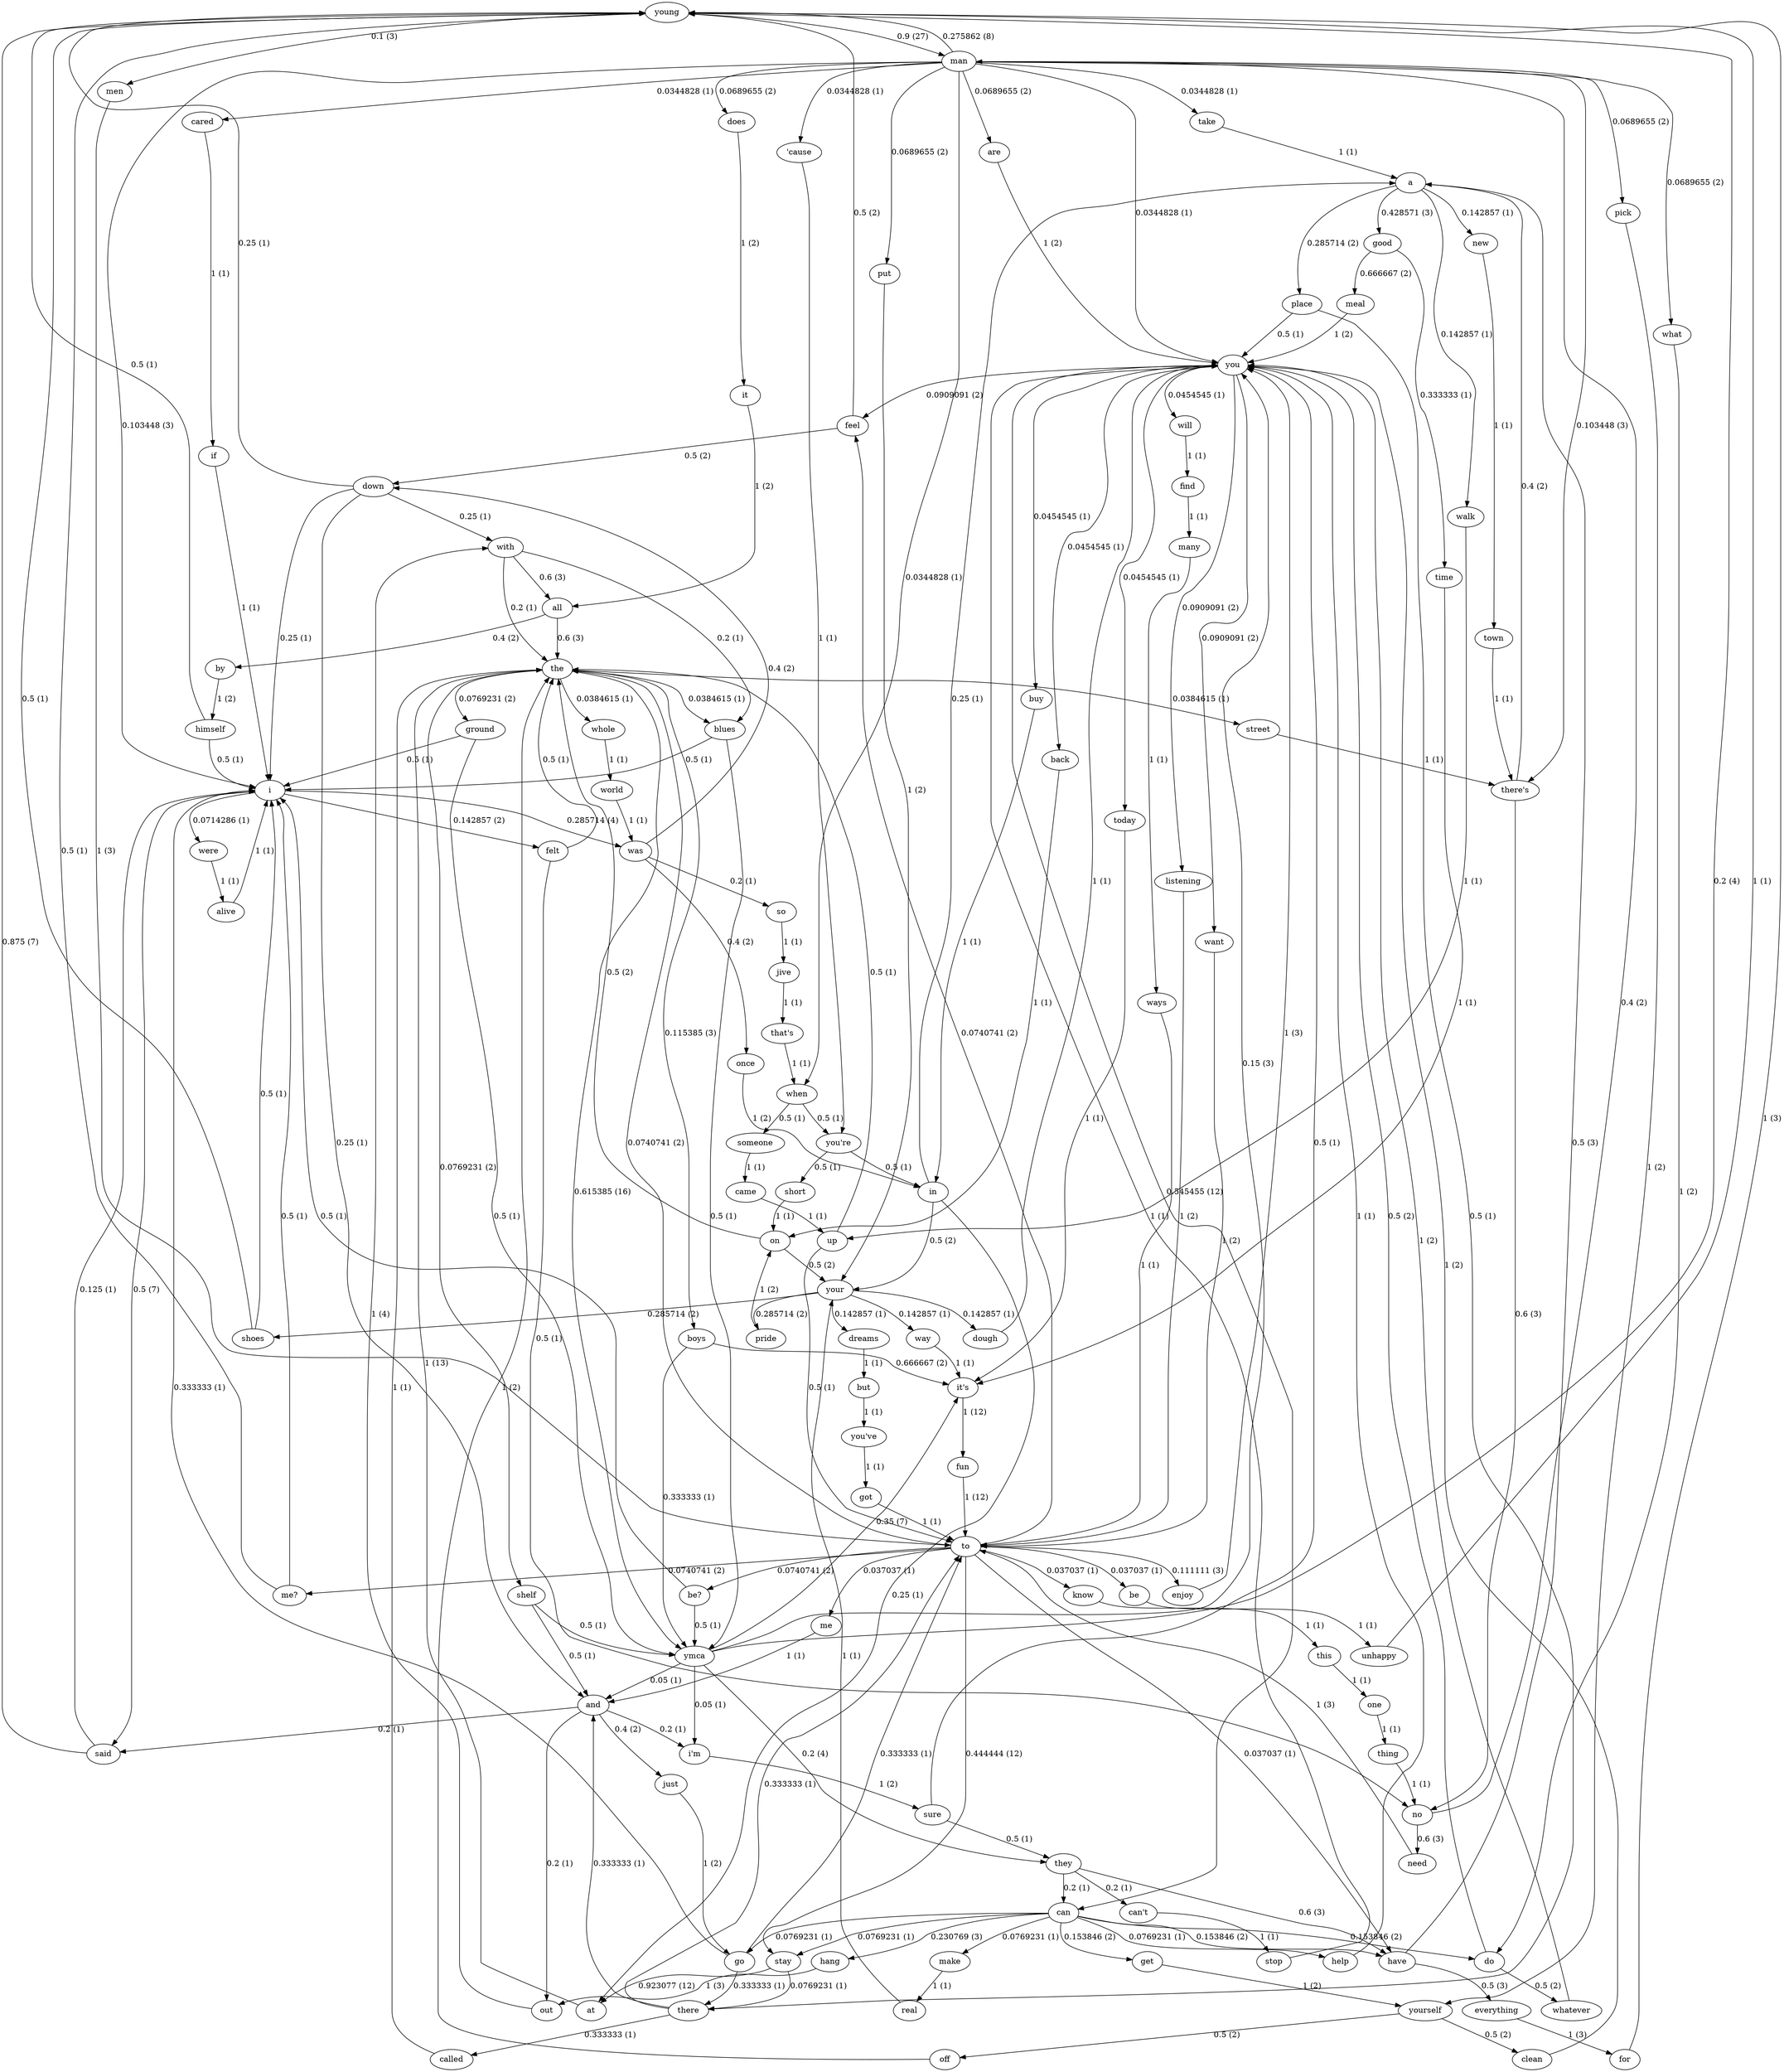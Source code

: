 digraph G {
"young"
"young" -> "man" [label="0.9 (27)"]
"young" -> "men" [label="0.1 (3)"]
"there's"
"there's" -> "no" [label="0.6 (3)"]
"there's" -> "a" [label="0.4 (2)"]
"thing"
"thing" -> "no" [label="1 (1)"]
"whatever"
"whatever" -> "you" [label="1 (2)"]
"man"
"man" -> "there's" [label="0.103448 (3)"]
"man" -> "pick" [label="0.0689655 (2)"]
"man" -> "'cause" [label="0.0344828 (1)"]
"man" -> "when" [label="0.0344828 (1)"]
"man" -> "are" [label="0.0689655 (2)"]
"man" -> "what" [label="0.0689655 (2)"]
"man" -> "you" [label="0.0344828 (1)"]
"man" -> "does" [label="0.0689655 (2)"]
"man" -> "put" [label="0.0689655 (2)"]
"man" -> "i" [label="0.103448 (3)"]
"man" -> "cared" [label="0.0344828 (1)"]
"man" -> "take" [label="0.0344828 (1)"]
"man" -> "young" [label="0.275862 (8)"]
"no"
"no" -> "need" [label="0.6 (3)"]
"no" -> "man" [label="0.4 (2)"]
"meal"
"meal" -> "you" [label="1 (2)"]
"ways"
"ways" -> "to" [label="1 (1)"]
"short"
"short" -> "on" [label="1 (1)"]
"down"
"down" -> "i" [label="0.25 (1)"]
"down" -> "and" [label="0.25 (1)"]
"down" -> "young" [label="0.25 (1)"]
"down" -> "with" [label="0.25 (1)"]
"feel"
"feel" -> "down" [label="0.5 (2)"]
"feel" -> "young" [label="0.5 (2)"]
"need"
"need" -> "to" [label="1 (3)"]
"to"
"to" -> "feel" [label="0.0740741 (2)"]
"to" -> "be" [label="0.037037 (1)"]
"to" -> "have" [label="0.037037 (1)"]
"to" -> "stay" [label="0.444444 (12)"]
"to" -> "enjoy" [label="0.111111 (3)"]
"to" -> "me?" [label="0.0740741 (2)"]
"to" -> "be?" [label="0.0740741 (2)"]
"to" -> "know" [label="0.037037 (1)"]
"to" -> "the" [label="0.0740741 (2)"]
"to" -> "me" [label="0.037037 (1)"]
"all"
"all" -> "the" [label="0.6 (3)"]
"all" -> "by" [label="0.4 (2)"]
"way"
"way" -> "it's" [label="1 (1)"]
"you're"
"you're" -> "in" [label="0.5 (1)"]
"you're" -> "short" [label="0.5 (1)"]
"i"
"i" -> "said" [label="0.5 (7)"]
"i" -> "was" [label="0.285714 (4)"]
"i" -> "felt" [label="0.142857 (2)"]
"i" -> "were" [label="0.0714286 (1)"]
"said"
"said" -> "young" [label="0.875 (7)"]
"said" -> "i" [label="0.125 (1)"]
"i'm"
"i'm" -> "sure" [label="1 (2)"]
"dough"
"dough" -> "you" [label="1 (1)"]
"you"
"you" -> "can" [label="0.545455 (12)"]
"you" -> "will" [label="0.0454545 (1)"]
"you" -> "feel" [label="0.0909091 (2)"]
"you" -> "listening" [label="0.0909091 (2)"]
"you" -> "want" [label="0.0909091 (2)"]
"you" -> "today" [label="0.0454545 (1)"]
"you" -> "back" [label="0.0454545 (1)"]
"you" -> "buy" [label="0.0454545 (1)"]
"good"
"good" -> "time" [label="0.333333 (1)"]
"good" -> "meal" [label="0.666667 (2)"]
"pick"
"pick" -> "yourself" [label="1 (2)"]
"yourself"
"yourself" -> "off" [label="0.5 (2)"]
"yourself" -> "clean" [label="0.5 (2)"]
"unhappy"
"unhappy" -> "young" [label="1 (1)"]
"a"
"a" -> "new" [label="0.142857 (1)"]
"a" -> "place" [label="0.285714 (2)"]
"a" -> "good" [label="0.428571 (3)"]
"a" -> "walk" [label="0.142857 (1)"]
"your"
"your" -> "dough" [label="0.142857 (1)"]
"your" -> "dreams" [label="0.142857 (1)"]
"your" -> "pride" [label="0.285714 (2)"]
"your" -> "shoes" [label="0.285714 (2)"]
"your" -> "way" [label="0.142857 (1)"]
"know"
"know" -> "this" [label="1 (1)"]
"listening"
"listening" -> "to" [label="1 (2)"]
"off"
"off" -> "the" [label="1 (2)"]
"place"
"place" -> "you" [label="0.5 (1)"]
"place" -> "there" [label="0.5 (1)"]
"the"
"the" -> "ground" [label="0.0769231 (2)"]
"the" -> "ymca" [label="0.615385 (16)"]
"the" -> "boys" [label="0.115385 (3)"]
"the" -> "shelf" [label="0.0769231 (2)"]
"the" -> "blues" [label="0.0384615 (1)"]
"the" -> "whole" [label="0.0384615 (1)"]
"the" -> "street" [label="0.0384615 (1)"]
"clean"
"clean" -> "you" [label="1 (2)"]
"in"
"in" -> "a" [label="0.25 (1)"]
"in" -> "your" [label="0.5 (2)"]
"in" -> "at" [label="0.25 (1)"]
"ground"
"ground" -> "i" [label="0.5 (1)"]
"ground" -> "ymca" [label="0.5 (1)"]
"there"
"there" -> "and" [label="0.333333 (1)"]
"there" -> "to" [label="0.333333 (1)"]
"there" -> "called" [label="0.333333 (1)"]
"'cause"
"'cause" -> "you're" [label="1 (1)"]
"new"
"new" -> "town" [label="1 (1)"]
"can"
"can" -> "go" [label="0.0769231 (1)"]
"can" -> "stay" [label="0.0769231 (1)"]
"can" -> "hang" [label="0.230769 (3)"]
"can" -> "get" [label="0.153846 (2)"]
"can" -> "have" [label="0.153846 (2)"]
"can" -> "do" [label="0.153846 (2)"]
"can" -> "make" [label="0.0769231 (1)"]
"can" -> "help" [label="0.0769231 (1)"]
"town"
"town" -> "there's" [label="1 (1)"]
"called"
"called" -> "the" [label="1 (1)"]
"everything"
"everything" -> "for" [label="1 (3)"]
"be"
"be" -> "unhappy" [label="1 (1)"]
"came"
"came" -> "up" [label="1 (1)"]
"men"
"men" -> "to" [label="1 (3)"]
"ymca"
"ymca" -> "it's" [label="0.35 (7)"]
"ymca" -> "they" [label="0.2 (4)"]
"ymca" -> "you" [label="0.15 (3)"]
"ymca" -> "i'm" [label="0.05 (1)"]
"ymca" -> "young" [label="0.2 (4)"]
"ymca" -> "and" [label="0.05 (1)"]
"go"
"go" -> "i" [label="0.333333 (1)"]
"go" -> "there" [label="0.333333 (1)"]
"go" -> "to" [label="0.333333 (1)"]
"hang"
"hang" -> "out" [label="1 (3)"]
"when"
"when" -> "you're" [label="0.5 (1)"]
"when" -> "someone" [label="0.5 (1)"]
"on"
"on" -> "your" [label="0.5 (2)"]
"on" -> "the" [label="0.5 (2)"]
"sure"
"sure" -> "you" [label="0.5 (1)"]
"sure" -> "they" [label="0.5 (1)"]
"stay"
"stay" -> "there" [label="0.0769231 (1)"]
"stay" -> "at" [label="0.923077 (12)"]
"that's"
"that's" -> "when" [label="1 (1)"]
"and"
"and" -> "i'm" [label="0.2 (1)"]
"and" -> "just" [label="0.4 (2)"]
"and" -> "out" [label="0.2 (1)"]
"and" -> "said" [label="0.2 (1)"]
"are"
"are" -> "you" [label="1 (2)"]
"will"
"will" -> "find" [label="1 (1)"]
"find"
"find" -> "many" [label="1 (1)"]
"back"
"back" -> "on" [label="1 (1)"]
"many"
"many" -> "ways" [label="1 (1)"]
"have"
"have" -> "a" [label="0.5 (3)"]
"have" -> "everything" [label="0.5 (3)"]
"time"
"time" -> "it's" [label="1 (1)"]
"it's"
"it's" -> "fun" [label="1 (12)"]
"fun"
"fun" -> "to" [label="1 (12)"]
"at"
"at" -> "the" [label="1 (13)"]
"out"
"out" -> "with" [label="1 (4)"]
"they"
"they" -> "have" [label="0.6 (3)"]
"they" -> "can" [label="0.2 (1)"]
"they" -> "can't" [label="0.2 (1)"]
"for"
"for" -> "young" [label="1 (3)"]
"enjoy"
"enjoy" -> "you" [label="1 (3)"]
"with"
"with" -> "all" [label="0.6 (3)"]
"with" -> "the" [label="0.2 (1)"]
"with" -> "blues" [label="0.2 (1)"]
"boys"
"boys" -> "it's" [label="0.666667 (2)"]
"boys" -> "ymca" [label="0.333333 (1)"]
"get"
"get" -> "yourself" [label="1 (2)"]
"do"
"do" -> "whatever" [label="0.5 (2)"]
"do" -> "you" [label="0.5 (2)"]
"me?"
"me?" -> "i" [label="0.5 (1)"]
"me?" -> "young" [label="0.5 (1)"]
"what"
"what" -> "do" [label="1 (2)"]
"want"
"want" -> "to" [label="1 (2)"]
"got"
"got" -> "to" [label="1 (1)"]
"be?"
"be?" -> "i" [label="0.5 (1)"]
"be?" -> "ymca" [label="0.5 (1)"]
"make"
"make" -> "real" [label="1 (1)"]
"real"
"real" -> "your" [label="1 (1)"]
"dreams"
"dreams" -> "but" [label="1 (1)"]
"but"
"but" -> "you've" [label="1 (1)"]
"it"
"it" -> "all" [label="1 (2)"]
"you've"
"you've" -> "got" [label="1 (1)"]
"this"
"this" -> "one" [label="1 (1)"]
"one"
"one" -> "thing" [label="1 (1)"]
"does"
"does" -> "it" [label="1 (2)"]
"by"
"by" -> "himself" [label="1 (2)"]
"himself"
"himself" -> "i" [label="0.5 (1)"]
"himself" -> "young" [label="0.5 (1)"]
"put"
"put" -> "your" [label="1 (2)"]
"pride"
"pride" -> "on" [label="1 (2)"]
"shelf"
"shelf" -> "and" [label="0.5 (1)"]
"shelf" -> "ymca" [label="0.5 (1)"]
"just"
"just" -> "go" [label="1 (2)"]
"help"
"help" -> "you" [label="1 (1)"]
"today"
"today" -> "it's" [label="1 (1)"]
"was"
"was" -> "once" [label="0.4 (2)"]
"was" -> "down" [label="0.4 (2)"]
"was" -> "so" [label="0.2 (1)"]
"once"
"once" -> "in" [label="1 (2)"]
"shoes"
"shoes" -> "i" [label="0.5 (1)"]
"shoes" -> "young" [label="0.5 (1)"]
"blues"
"blues" -> "i" [label="0.5 (1)"]
"blues" -> "ymca" [label="0.5 (1)"]
"felt"
"felt" -> "no" [label="0.5 (1)"]
"felt" -> "the" [label="0.5 (1)"]
"cared"
"cared" -> "if" [label="1 (1)"]
"if"
"if" -> "i" [label="1 (1)"]
"were"
"were" -> "alive" [label="1 (1)"]
"alive"
"alive" -> "i" [label="1 (1)"]
"whole"
"whole" -> "world" [label="1 (1)"]
"world"
"world" -> "was" [label="1 (1)"]
"so"
"so" -> "jive" [label="1 (1)"]
"jive"
"jive" -> "that's" [label="1 (1)"]
"someone"
"someone" -> "came" [label="1 (1)"]
"up"
"up" -> "to" [label="0.5 (1)"]
"up" -> "the" [label="0.5 (1)"]
"me"
"me" -> "and" [label="1 (1)"]
"take"
"take" -> "a" [label="1 (1)"]
"walk"
"walk" -> "up" [label="1 (1)"]
"street"
"street" -> "there's" [label="1 (1)"]
"can't"
"can't" -> "stop" [label="1 (1)"]
"stop"
"stop" -> "you" [label="1 (1)"]
"buy"
"buy" -> "in" [label="1 (1)"]
}
